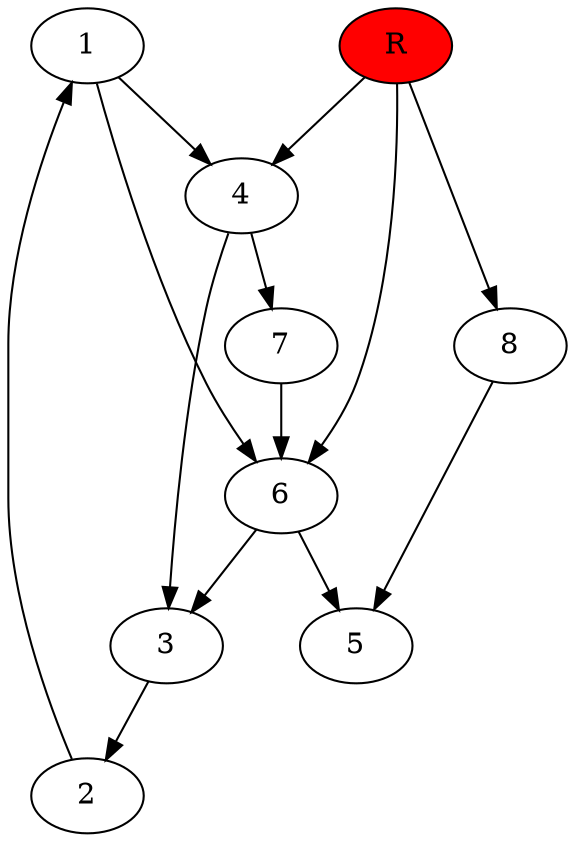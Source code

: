 digraph prb19619 {
	1
	2
	3
	4
	5
	6
	7
	8
	R [fillcolor="#ff0000" style=filled]
	1 -> 4
	1 -> 6
	2 -> 1
	3 -> 2
	4 -> 3
	4 -> 7
	6 -> 3
	6 -> 5
	7 -> 6
	8 -> 5
	R -> 4
	R -> 6
	R -> 8
}
